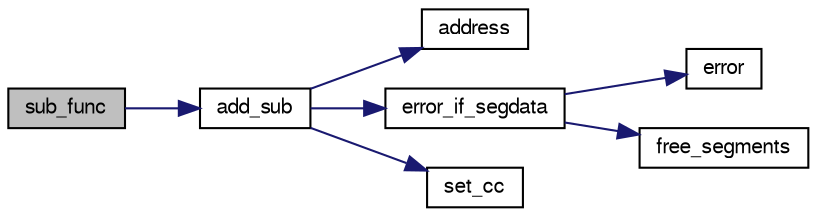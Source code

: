 digraph G
{
  edge [fontname="FreeSans",fontsize="10",labelfontname="FreeSans",labelfontsize="10"];
  node [fontname="FreeSans",fontsize="10",shape=record];
  rankdir=LR;
  Node1 [label="sub_func",height=0.2,width=0.4,color="black", fillcolor="grey75", style="filled" fontcolor="black"];
  Node1 -> Node2 [color="midnightblue",fontsize="10",style="solid",fontname="FreeSans"];
  Node2 [label="add_sub",height=0.2,width=0.4,color="black", fillcolor="white", style="filled",URL="$exec_8c.html#a100af22a8fba0083f7e9c3665076d89d",tooltip="Effectue une addition/soustraction."];
  Node2 -> Node3 [color="midnightblue",fontsize="10",style="solid",fontname="FreeSans"];
  Node3 [label="address",height=0.2,width=0.4,color="black", fillcolor="white", style="filled",URL="$exec_8c.html#a5751857142f6901d08db5916ad3e11f3",tooltip="Calcule l&#39;adresse &quot;réelle&quot; d&#39;une instruction en mode absolu/indexé"];
  Node2 -> Node4 [color="midnightblue",fontsize="10",style="solid",fontname="FreeSans"];
  Node4 [label="error_if_segdata",height=0.2,width=0.4,color="black", fillcolor="white", style="filled",URL="$exec_8c.html#af70d348f0f265bc6fdea42eb51a68506",tooltip="Appelle error si l&#39;on essayer d&#39;accèder à une donnée en dehors du segment de données."];
  Node4 -> Node5 [color="midnightblue",fontsize="10",style="solid",fontname="FreeSans"];
  Node5 [label="error",height=0.2,width=0.4,color="black", fillcolor="white", style="filled",URL="$error_8h.html#a531bb138b38aef758b45a442aa53938a",tooltip="Affichage d&#39;une erreur et fin du simulateur."];
  Node4 -> Node6 [color="midnightblue",fontsize="10",style="solid",fontname="FreeSans"];
  Node6 [label="free_segments",height=0.2,width=0.4,color="black", fillcolor="white", style="filled",URL="$exec_8c.html#a22661afee2911cfaf182981895f61aea",tooltip="Libère les segments de mémoires alloués dynamiquement."];
  Node2 -> Node7 [color="midnightblue",fontsize="10",style="solid",fontname="FreeSans"];
  Node7 [label="set_cc",height=0.2,width=0.4,color="black", fillcolor="white", style="filled",URL="$exec_8c.html#a2f6ea9301a2a863dc24613a987951412",tooltip="Mets à jour CC."];
}
